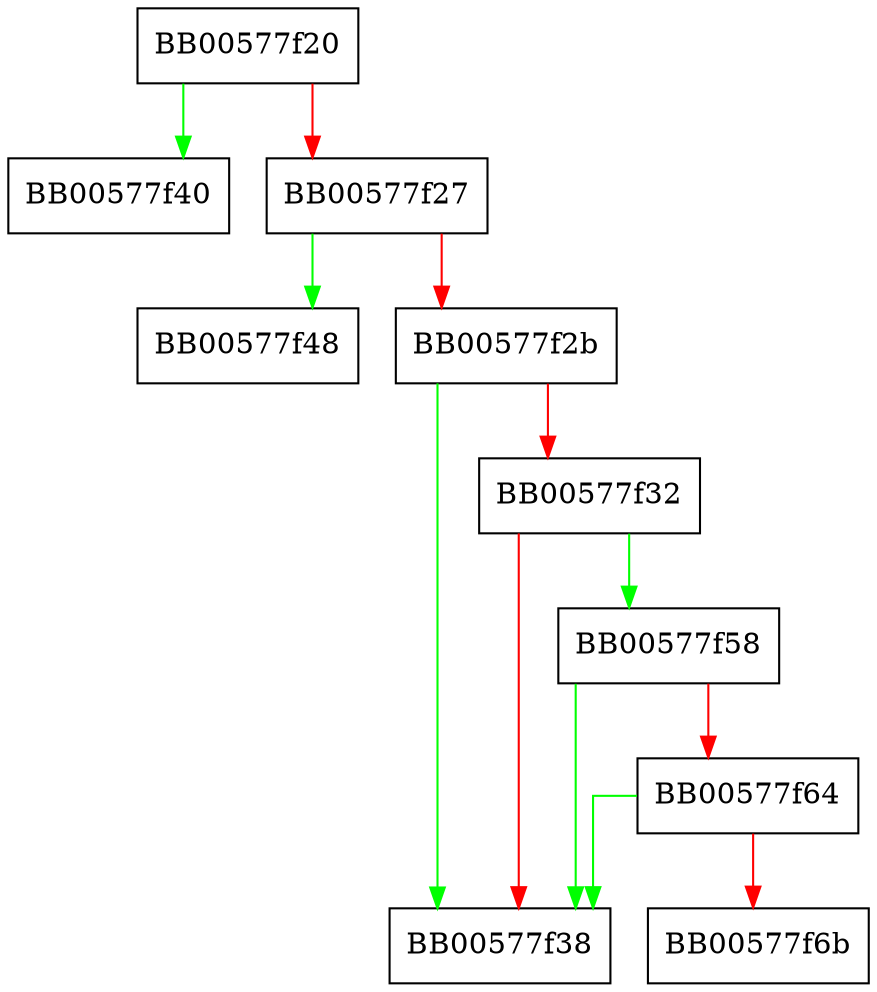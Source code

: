 digraph SCT_is_complete {
  node [shape="box"];
  graph [splines=ortho];
  BB00577f20 -> BB00577f40 [color="green"];
  BB00577f20 -> BB00577f27 [color="red"];
  BB00577f27 -> BB00577f48 [color="green"];
  BB00577f27 -> BB00577f2b [color="red"];
  BB00577f2b -> BB00577f38 [color="green"];
  BB00577f2b -> BB00577f32 [color="red"];
  BB00577f32 -> BB00577f58 [color="green"];
  BB00577f32 -> BB00577f38 [color="red"];
  BB00577f58 -> BB00577f38 [color="green"];
  BB00577f58 -> BB00577f64 [color="red"];
  BB00577f64 -> BB00577f38 [color="green"];
  BB00577f64 -> BB00577f6b [color="red"];
}
